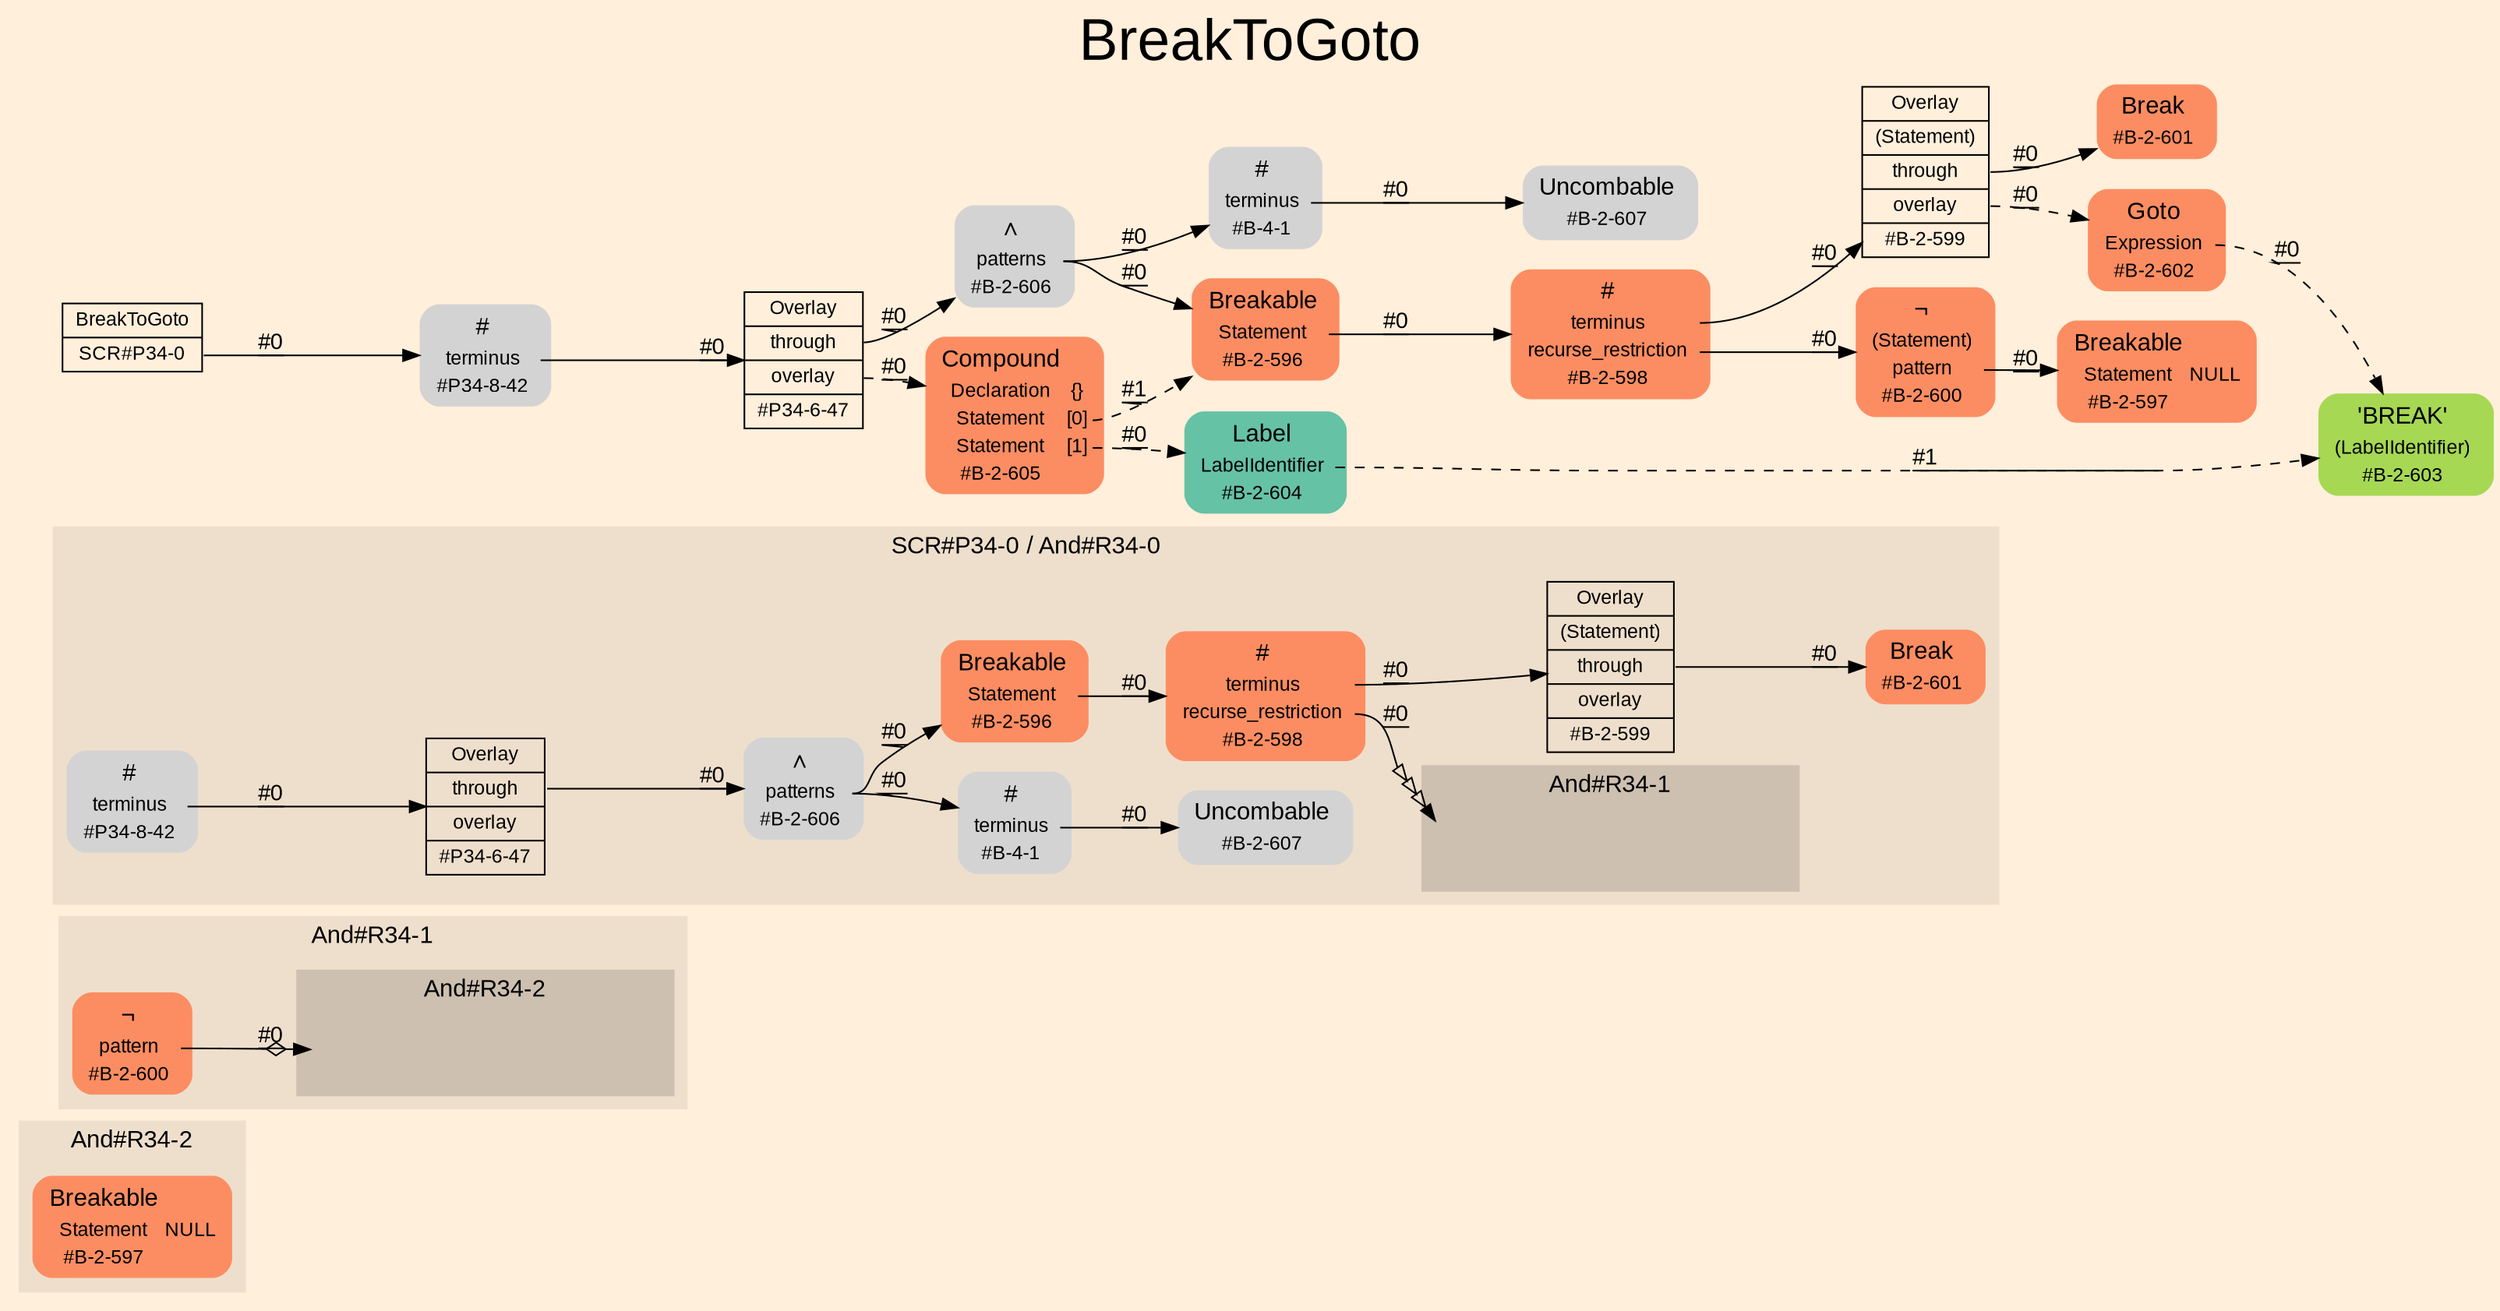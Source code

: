 digraph "BreakToGoto" {
label = "BreakToGoto"
labelloc = t
fontsize = "36"
graph [
    rankdir = "LR"
    ranksep = 0.3
    bgcolor = antiquewhite1
    color = black
    fontcolor = black
    fontname = "Arial"
];
node [
    fontname = "Arial"
];
edge [
    fontname = "Arial"
];

// -------------------- figure And#R34-2 --------------------
// -------- region And#R34-2 ----------
subgraph "clusterAnd#R34-2" {
    label = "And#R34-2"
    style = "filled"
    color = antiquewhite2
    fontsize = "15"
    "And#R34-2/#B-2-597" [
        // -------- block And#R34-2/#B-2-597 ----------
        shape = "plaintext"
        fillcolor = "/set28/2"
        label = <<TABLE BORDER="0" CELLBORDER="0" CELLSPACING="0">
         <TR><TD><FONT POINT-SIZE="15.0">Breakable</FONT></TD><TD></TD></TR>
         <TR><TD>Statement</TD><TD PORT="port0">NULL</TD></TR>
         <TR><TD>#B-2-597</TD><TD PORT="port1"></TD></TR>
        </TABLE>>
        style = "rounded,filled"
        fontsize = "12"
    ];
    
}


// -------------------- figure And#R34-1 --------------------
// -------- region And#R34-1 ----------
subgraph "clusterAnd#R34-1" {
    label = "And#R34-1"
    style = "filled"
    color = antiquewhite2
    fontsize = "15"
    "And#R34-1/#B-2-600" [
        // -------- block And#R34-1/#B-2-600 ----------
        shape = "plaintext"
        fillcolor = "/set28/2"
        label = <<TABLE BORDER="0" CELLBORDER="0" CELLSPACING="0">
         <TR><TD><FONT POINT-SIZE="15.0">¬</FONT></TD><TD></TD></TR>
         <TR><TD>pattern</TD><TD PORT="port0"></TD></TR>
         <TR><TD>#B-2-600</TD><TD PORT="port1"></TD></TR>
        </TABLE>>
        style = "rounded,filled"
        fontsize = "12"
    ];
    
    // -------- region And#R34-1/And#R34-2 ----------
    subgraph "clusterAnd#R34-1/And#R34-2" {
        label = "And#R34-2"
        style = "filled"
        color = antiquewhite3
        fontsize = "15"
        "And#R34-1/And#R34-2/#B-2-597" [
            // -------- block And#R34-1/And#R34-2/#B-2-597 ----------
            shape = none
            fillcolor = "/set28/2"
            style = "invisible"
        ];
        
    }
    
}

"And#R34-1/#B-2-600":port0 -> "And#R34-1/And#R34-2/#B-2-597" [
    arrowhead="normalnoneodiamond"
    label = "#0"
    decorate = true
    color = black
    fontcolor = black
];


// -------------------- figure And#R34-0 --------------------
// -------- region And#R34-0 ----------
subgraph "clusterAnd#R34-0" {
    label = "SCR#P34-0 / And#R34-0"
    style = "filled"
    color = antiquewhite2
    fontsize = "15"
    "And#R34-0/#B-4-1" [
        // -------- block And#R34-0/#B-4-1 ----------
        shape = "plaintext"
        label = <<TABLE BORDER="0" CELLBORDER="0" CELLSPACING="0">
         <TR><TD><FONT POINT-SIZE="15.0">#</FONT></TD><TD></TD></TR>
         <TR><TD>terminus</TD><TD PORT="port0"></TD></TR>
         <TR><TD>#B-4-1</TD><TD PORT="port1"></TD></TR>
        </TABLE>>
        style = "rounded,filled"
        fontsize = "12"
    ];
    
    "And#R34-0/#B-2-599" [
        // -------- block And#R34-0/#B-2-599 ----------
        shape = "record"
        fillcolor = antiquewhite2
        label = "<fixed> Overlay | <port0> (Statement) | <port1> through | <port2> overlay | <port3> #B-2-599"
        style = "filled"
        fontsize = "12"
        color = black
        fontcolor = black
    ];
    
    "And#R34-0/#B-2-596" [
        // -------- block And#R34-0/#B-2-596 ----------
        shape = "plaintext"
        fillcolor = "/set28/2"
        label = <<TABLE BORDER="0" CELLBORDER="0" CELLSPACING="0">
         <TR><TD><FONT POINT-SIZE="15.0">Breakable</FONT></TD><TD></TD></TR>
         <TR><TD>Statement</TD><TD PORT="port0"></TD></TR>
         <TR><TD>#B-2-596</TD><TD PORT="port1"></TD></TR>
        </TABLE>>
        style = "rounded,filled"
        fontsize = "12"
    ];
    
    "And#R34-0/#B-2-607" [
        // -------- block And#R34-0/#B-2-607 ----------
        shape = "plaintext"
        label = <<TABLE BORDER="0" CELLBORDER="0" CELLSPACING="0">
         <TR><TD><FONT POINT-SIZE="15.0">Uncombable</FONT></TD><TD></TD></TR>
         <TR><TD>#B-2-607</TD><TD PORT="port0"></TD></TR>
        </TABLE>>
        style = "rounded,filled"
        fontsize = "12"
    ];
    
    "And#R34-0/#B-2-598" [
        // -------- block And#R34-0/#B-2-598 ----------
        shape = "plaintext"
        fillcolor = "/set28/2"
        label = <<TABLE BORDER="0" CELLBORDER="0" CELLSPACING="0">
         <TR><TD><FONT POINT-SIZE="15.0">#</FONT></TD><TD></TD></TR>
         <TR><TD>terminus</TD><TD PORT="port0"></TD></TR>
         <TR><TD>recurse_restriction</TD><TD PORT="port1"></TD></TR>
         <TR><TD>#B-2-598</TD><TD PORT="port2"></TD></TR>
        </TABLE>>
        style = "rounded,filled"
        fontsize = "12"
    ];
    
    "And#R34-0/#P34-6-47" [
        // -------- block And#R34-0/#P34-6-47 ----------
        shape = "record"
        fillcolor = antiquewhite2
        label = "<fixed> Overlay | <port0> through | <port1> overlay | <port2> #P34-6-47"
        style = "filled"
        fontsize = "12"
        color = black
        fontcolor = black
    ];
    
    "And#R34-0/#B-2-601" [
        // -------- block And#R34-0/#B-2-601 ----------
        shape = "plaintext"
        fillcolor = "/set28/2"
        label = <<TABLE BORDER="0" CELLBORDER="0" CELLSPACING="0">
         <TR><TD><FONT POINT-SIZE="15.0">Break</FONT></TD><TD></TD></TR>
         <TR><TD>#B-2-601</TD><TD PORT="port0"></TD></TR>
        </TABLE>>
        style = "rounded,filled"
        fontsize = "12"
    ];
    
    "And#R34-0/#P34-8-42" [
        // -------- block And#R34-0/#P34-8-42 ----------
        shape = "plaintext"
        label = <<TABLE BORDER="0" CELLBORDER="0" CELLSPACING="0">
         <TR><TD><FONT POINT-SIZE="15.0">#</FONT></TD><TD></TD></TR>
         <TR><TD>terminus</TD><TD PORT="port0"></TD></TR>
         <TR><TD>#P34-8-42</TD><TD PORT="port1"></TD></TR>
        </TABLE>>
        style = "rounded,filled"
        fontsize = "12"
    ];
    
    "And#R34-0/#B-2-606" [
        // -------- block And#R34-0/#B-2-606 ----------
        shape = "plaintext"
        label = <<TABLE BORDER="0" CELLBORDER="0" CELLSPACING="0">
         <TR><TD><FONT POINT-SIZE="15.0">∧</FONT></TD><TD></TD></TR>
         <TR><TD>patterns</TD><TD PORT="port0"></TD></TR>
         <TR><TD>#B-2-606</TD><TD PORT="port1"></TD></TR>
        </TABLE>>
        style = "rounded,filled"
        fontsize = "12"
    ];
    
    // -------- region And#R34-0/And#R34-1 ----------
    subgraph "clusterAnd#R34-0/And#R34-1" {
        label = "And#R34-1"
        style = "filled"
        color = antiquewhite3
        fontsize = "15"
        "And#R34-0/And#R34-1/#B-2-600" [
            // -------- block And#R34-0/And#R34-1/#B-2-600 ----------
            shape = none
            fillcolor = "/set28/2"
            style = "invisible"
        ];
        
    }
    
}

"And#R34-0/#B-4-1":port0 -> "And#R34-0/#B-2-607" [
    label = "#0"
    decorate = true
    color = black
    fontcolor = black
];

"And#R34-0/#B-2-599":port1 -> "And#R34-0/#B-2-601" [
    label = "#0"
    decorate = true
    color = black
    fontcolor = black
];

"And#R34-0/#B-2-596":port0 -> "And#R34-0/#B-2-598" [
    label = "#0"
    decorate = true
    color = black
    fontcolor = black
];

"And#R34-0/#B-2-598":port0 -> "And#R34-0/#B-2-599" [
    label = "#0"
    decorate = true
    color = black
    fontcolor = black
];

"And#R34-0/#B-2-598":port1 -> "And#R34-0/And#R34-1/#B-2-600" [
    arrowhead="normalonormalonormalonormal"
    label = "#0"
    decorate = true
    color = black
    fontcolor = black
];

"And#R34-0/#P34-6-47":port0 -> "And#R34-0/#B-2-606" [
    label = "#0"
    decorate = true
    color = black
    fontcolor = black
];

"And#R34-0/#P34-8-42":port0 -> "And#R34-0/#P34-6-47" [
    label = "#0"
    decorate = true
    color = black
    fontcolor = black
];

"And#R34-0/#B-2-606":port0 -> "And#R34-0/#B-2-596" [
    label = "#0"
    decorate = true
    color = black
    fontcolor = black
];

"And#R34-0/#B-2-606":port0 -> "And#R34-0/#B-4-1" [
    label = "#0"
    decorate = true
    color = black
    fontcolor = black
];


// -------------------- transformation figure --------------------
"CR#P34-0" [
    // -------- block CR#P34-0 ----------
    shape = "record"
    fillcolor = antiquewhite1
    label = "<fixed> BreakToGoto | <port0> SCR#P34-0"
    style = "filled"
    fontsize = "12"
    color = black
    fontcolor = black
];

"#P34-8-42" [
    // -------- block #P34-8-42 ----------
    shape = "plaintext"
    label = <<TABLE BORDER="0" CELLBORDER="0" CELLSPACING="0">
     <TR><TD><FONT POINT-SIZE="15.0">#</FONT></TD><TD></TD></TR>
     <TR><TD>terminus</TD><TD PORT="port0"></TD></TR>
     <TR><TD>#P34-8-42</TD><TD PORT="port1"></TD></TR>
    </TABLE>>
    style = "rounded,filled"
    fontsize = "12"
];

"#P34-6-47" [
    // -------- block #P34-6-47 ----------
    shape = "record"
    fillcolor = antiquewhite1
    label = "<fixed> Overlay | <port0> through | <port1> overlay | <port2> #P34-6-47"
    style = "filled"
    fontsize = "12"
    color = black
    fontcolor = black
];

"#B-2-606" [
    // -------- block #B-2-606 ----------
    shape = "plaintext"
    label = <<TABLE BORDER="0" CELLBORDER="0" CELLSPACING="0">
     <TR><TD><FONT POINT-SIZE="15.0">∧</FONT></TD><TD></TD></TR>
     <TR><TD>patterns</TD><TD PORT="port0"></TD></TR>
     <TR><TD>#B-2-606</TD><TD PORT="port1"></TD></TR>
    </TABLE>>
    style = "rounded,filled"
    fontsize = "12"
];

"#B-2-596" [
    // -------- block #B-2-596 ----------
    shape = "plaintext"
    fillcolor = "/set28/2"
    label = <<TABLE BORDER="0" CELLBORDER="0" CELLSPACING="0">
     <TR><TD><FONT POINT-SIZE="15.0">Breakable</FONT></TD><TD></TD></TR>
     <TR><TD>Statement</TD><TD PORT="port0"></TD></TR>
     <TR><TD>#B-2-596</TD><TD PORT="port1"></TD></TR>
    </TABLE>>
    style = "rounded,filled"
    fontsize = "12"
];

"#B-2-598" [
    // -------- block #B-2-598 ----------
    shape = "plaintext"
    fillcolor = "/set28/2"
    label = <<TABLE BORDER="0" CELLBORDER="0" CELLSPACING="0">
     <TR><TD><FONT POINT-SIZE="15.0">#</FONT></TD><TD></TD></TR>
     <TR><TD>terminus</TD><TD PORT="port0"></TD></TR>
     <TR><TD>recurse_restriction</TD><TD PORT="port1"></TD></TR>
     <TR><TD>#B-2-598</TD><TD PORT="port2"></TD></TR>
    </TABLE>>
    style = "rounded,filled"
    fontsize = "12"
];

"#B-2-599" [
    // -------- block #B-2-599 ----------
    shape = "record"
    fillcolor = antiquewhite1
    label = "<fixed> Overlay | <port0> (Statement) | <port1> through | <port2> overlay | <port3> #B-2-599"
    style = "filled"
    fontsize = "12"
    color = black
    fontcolor = black
];

"#B-2-601" [
    // -------- block #B-2-601 ----------
    shape = "plaintext"
    fillcolor = "/set28/2"
    label = <<TABLE BORDER="0" CELLBORDER="0" CELLSPACING="0">
     <TR><TD><FONT POINT-SIZE="15.0">Break</FONT></TD><TD></TD></TR>
     <TR><TD>#B-2-601</TD><TD PORT="port0"></TD></TR>
    </TABLE>>
    style = "rounded,filled"
    fontsize = "12"
];

"#B-2-602" [
    // -------- block #B-2-602 ----------
    shape = "plaintext"
    fillcolor = "/set28/2"
    label = <<TABLE BORDER="0" CELLBORDER="0" CELLSPACING="0">
     <TR><TD><FONT POINT-SIZE="15.0">Goto</FONT></TD><TD></TD></TR>
     <TR><TD>Expression</TD><TD PORT="port0"></TD></TR>
     <TR><TD>#B-2-602</TD><TD PORT="port1"></TD></TR>
    </TABLE>>
    style = "rounded,filled"
    fontsize = "12"
];

"#B-2-603" [
    // -------- block #B-2-603 ----------
    shape = "plaintext"
    fillcolor = "/set28/5"
    label = <<TABLE BORDER="0" CELLBORDER="0" CELLSPACING="0">
     <TR><TD><FONT POINT-SIZE="15.0">'BREAK'</FONT></TD><TD></TD></TR>
     <TR><TD>(LabelIdentifier)</TD><TD PORT="port0"></TD></TR>
     <TR><TD>#B-2-603</TD><TD PORT="port1"></TD></TR>
    </TABLE>>
    style = "rounded,filled"
    fontsize = "12"
];

"#B-2-600" [
    // -------- block #B-2-600 ----------
    shape = "plaintext"
    fillcolor = "/set28/2"
    label = <<TABLE BORDER="0" CELLBORDER="0" CELLSPACING="0">
     <TR><TD><FONT POINT-SIZE="15.0">¬</FONT></TD><TD></TD></TR>
     <TR><TD>(Statement)</TD><TD PORT="port0"></TD></TR>
     <TR><TD>pattern</TD><TD PORT="port1"></TD></TR>
     <TR><TD>#B-2-600</TD><TD PORT="port2"></TD></TR>
    </TABLE>>
    style = "rounded,filled"
    fontsize = "12"
];

"#B-2-597" [
    // -------- block #B-2-597 ----------
    shape = "plaintext"
    fillcolor = "/set28/2"
    label = <<TABLE BORDER="0" CELLBORDER="0" CELLSPACING="0">
     <TR><TD><FONT POINT-SIZE="15.0">Breakable</FONT></TD><TD></TD></TR>
     <TR><TD>Statement</TD><TD PORT="port0">NULL</TD></TR>
     <TR><TD>#B-2-597</TD><TD PORT="port1"></TD></TR>
    </TABLE>>
    style = "rounded,filled"
    fontsize = "12"
];

"#B-4-1" [
    // -------- block #B-4-1 ----------
    shape = "plaintext"
    label = <<TABLE BORDER="0" CELLBORDER="0" CELLSPACING="0">
     <TR><TD><FONT POINT-SIZE="15.0">#</FONT></TD><TD></TD></TR>
     <TR><TD>terminus</TD><TD PORT="port0"></TD></TR>
     <TR><TD>#B-4-1</TD><TD PORT="port1"></TD></TR>
    </TABLE>>
    style = "rounded,filled"
    fontsize = "12"
];

"#B-2-607" [
    // -------- block #B-2-607 ----------
    shape = "plaintext"
    label = <<TABLE BORDER="0" CELLBORDER="0" CELLSPACING="0">
     <TR><TD><FONT POINT-SIZE="15.0">Uncombable</FONT></TD><TD></TD></TR>
     <TR><TD>#B-2-607</TD><TD PORT="port0"></TD></TR>
    </TABLE>>
    style = "rounded,filled"
    fontsize = "12"
];

"#B-2-605" [
    // -------- block #B-2-605 ----------
    shape = "plaintext"
    fillcolor = "/set28/2"
    label = <<TABLE BORDER="0" CELLBORDER="0" CELLSPACING="0">
     <TR><TD><FONT POINT-SIZE="15.0">Compound</FONT></TD><TD></TD></TR>
     <TR><TD>Declaration</TD><TD PORT="port0">{}</TD></TR>
     <TR><TD>Statement</TD><TD PORT="port1">[0]</TD></TR>
     <TR><TD>Statement</TD><TD PORT="port2">[1]</TD></TR>
     <TR><TD>#B-2-605</TD><TD PORT="port3"></TD></TR>
    </TABLE>>
    style = "rounded,filled"
    fontsize = "12"
];

"#B-2-604" [
    // -------- block #B-2-604 ----------
    shape = "plaintext"
    fillcolor = "/set28/1"
    label = <<TABLE BORDER="0" CELLBORDER="0" CELLSPACING="0">
     <TR><TD><FONT POINT-SIZE="15.0">Label</FONT></TD><TD></TD></TR>
     <TR><TD>LabelIdentifier</TD><TD PORT="port0"></TD></TR>
     <TR><TD>#B-2-604</TD><TD PORT="port1"></TD></TR>
    </TABLE>>
    style = "rounded,filled"
    fontsize = "12"
];

"CR#P34-0":port0 -> "#P34-8-42" [
    label = "#0"
    decorate = true
    color = black
    fontcolor = black
];

"#P34-8-42":port0 -> "#P34-6-47" [
    label = "#0"
    decorate = true
    color = black
    fontcolor = black
];

"#P34-6-47":port0 -> "#B-2-606" [
    label = "#0"
    decorate = true
    color = black
    fontcolor = black
];

"#P34-6-47":port1 -> "#B-2-605" [
    style="dashed"
    label = "#0"
    decorate = true
    color = black
    fontcolor = black
];

"#B-2-606":port0 -> "#B-2-596" [
    label = "#0"
    decorate = true
    color = black
    fontcolor = black
];

"#B-2-606":port0 -> "#B-4-1" [
    label = "#0"
    decorate = true
    color = black
    fontcolor = black
];

"#B-2-596":port0 -> "#B-2-598" [
    label = "#0"
    decorate = true
    color = black
    fontcolor = black
];

"#B-2-598":port0 -> "#B-2-599" [
    label = "#0"
    decorate = true
    color = black
    fontcolor = black
];

"#B-2-598":port1 -> "#B-2-600" [
    label = "#0"
    decorate = true
    color = black
    fontcolor = black
];

"#B-2-599":port1 -> "#B-2-601" [
    label = "#0"
    decorate = true
    color = black
    fontcolor = black
];

"#B-2-599":port2 -> "#B-2-602" [
    style="dashed"
    label = "#0"
    decorate = true
    color = black
    fontcolor = black
];

"#B-2-602":port0 -> "#B-2-603" [
    style="dashed"
    label = "#0"
    decorate = true
    color = black
    fontcolor = black
];

"#B-2-600":port1 -> "#B-2-597" [
    label = "#0"
    decorate = true
    color = black
    fontcolor = black
];

"#B-4-1":port0 -> "#B-2-607" [
    label = "#0"
    decorate = true
    color = black
    fontcolor = black
];

"#B-2-605":port1 -> "#B-2-596" [
    style="dashed"
    label = "#1"
    decorate = true
    color = black
    fontcolor = black
];

"#B-2-605":port2 -> "#B-2-604" [
    style="dashed"
    label = "#0"
    decorate = true
    color = black
    fontcolor = black
];

"#B-2-604":port0 -> "#B-2-603" [
    style="dashed"
    label = "#1"
    decorate = true
    color = black
    fontcolor = black
];


}

